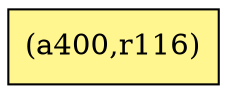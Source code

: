 digraph G {
rankdir=BT;ranksep="2.0";
"(a400,r116)" [shape=record,fillcolor=khaki1,style=filled,label="{(a400,r116)}"];
}